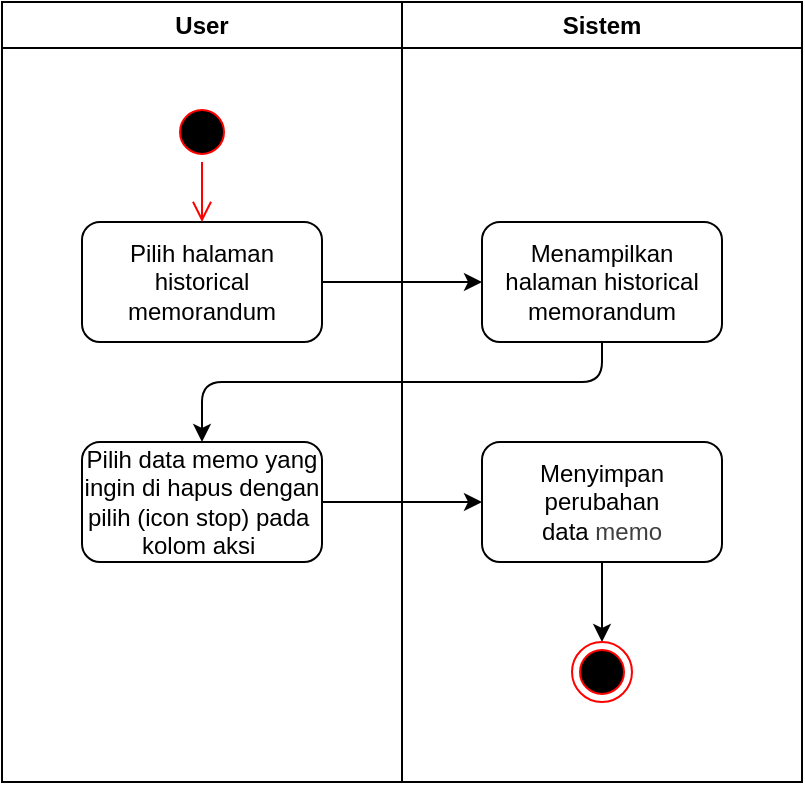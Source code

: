 <mxfile>
    <diagram id="sEzX6RisVmD270rAIiWp" name="Page-1">
        <mxGraphModel dx="1072" dy="444" grid="1" gridSize="10" guides="1" tooltips="1" connect="1" arrows="1" fold="1" page="1" pageScale="1" pageWidth="850" pageHeight="1100" math="0" shadow="0">
            <root>
                <mxCell id="0"/>
                <mxCell id="1" parent="0"/>
                <mxCell id="32" value="User" style="swimlane;whiteSpace=wrap;html=1;" parent="1" vertex="1">
                    <mxGeometry x="130" y="130" width="200" height="390" as="geometry"/>
                </mxCell>
                <mxCell id="33" value="" style="ellipse;html=1;shape=startState;fillColor=#000000;strokeColor=#ff0000;" parent="32" vertex="1">
                    <mxGeometry x="85" y="50" width="30" height="30" as="geometry"/>
                </mxCell>
                <mxCell id="34" value="Pilih halaman historical memorandum" style="rounded=1;whiteSpace=wrap;html=1;" parent="32" vertex="1">
                    <mxGeometry x="40" y="110" width="120" height="60" as="geometry"/>
                </mxCell>
                <mxCell id="35" value="" style="edgeStyle=orthogonalEdgeStyle;html=1;verticalAlign=bottom;endArrow=open;endSize=8;strokeColor=#ff0000;entryX=0.5;entryY=0;entryDx=0;entryDy=0;" parent="32" source="33" target="34" edge="1">
                    <mxGeometry relative="1" as="geometry">
                        <mxPoint x="100" y="110" as="targetPoint"/>
                    </mxGeometry>
                </mxCell>
                <mxCell id="37" value="&lt;span style=&quot;color: rgb(0, 0, 0);&quot;&gt;Pilih data memo yang ingin di hapus dengan pilih (icon stop) pada&amp;nbsp; kolom aksi&amp;nbsp;&lt;/span&gt;" style="rounded=1;whiteSpace=wrap;html=1;" parent="32" vertex="1">
                    <mxGeometry x="40" y="220" width="120" height="60" as="geometry"/>
                </mxCell>
                <mxCell id="38" value="Sistem" style="swimlane;whiteSpace=wrap;html=1;" parent="1" vertex="1">
                    <mxGeometry x="330" y="130" width="200" height="390" as="geometry"/>
                </mxCell>
                <mxCell id="39" value="Menampilkan halaman historical memorandum" style="rounded=1;whiteSpace=wrap;html=1;" parent="38" vertex="1">
                    <mxGeometry x="40" y="110" width="120" height="60" as="geometry"/>
                </mxCell>
                <mxCell id="41" value="Menyimpan perubahan data&amp;nbsp;&lt;span style=&quot;color: rgb(63, 63, 63);&quot;&gt;memo&lt;/span&gt;" style="rounded=1;whiteSpace=wrap;html=1;" parent="38" vertex="1">
                    <mxGeometry x="40" y="220" width="120" height="60" as="geometry"/>
                </mxCell>
                <mxCell id="42" value="" style="edgeStyle=none;html=1;exitX=0.5;exitY=1;exitDx=0;exitDy=0;entryX=0.5;entryY=0;entryDx=0;entryDy=0;" parent="38" source="41" target="43" edge="1">
                    <mxGeometry relative="1" as="geometry">
                        <mxPoint x="99.8" y="390" as="sourcePoint"/>
                        <mxPoint x="99.8" y="420" as="targetPoint"/>
                    </mxGeometry>
                </mxCell>
                <mxCell id="43" value="" style="ellipse;html=1;shape=endState;fillColor=#000000;strokeColor=#ff0000;" parent="38" vertex="1">
                    <mxGeometry x="85" y="320" width="30" height="30" as="geometry"/>
                </mxCell>
                <mxCell id="44" value="" style="edgeStyle=none;html=1;" parent="1" source="34" target="39" edge="1">
                    <mxGeometry relative="1" as="geometry"/>
                </mxCell>
                <mxCell id="45" value="" style="edgeStyle=none;html=1;entryX=0.5;entryY=0;entryDx=0;entryDy=0;exitX=0.5;exitY=1;exitDx=0;exitDy=0;" parent="1" source="39" target="37" edge="1">
                    <mxGeometry relative="1" as="geometry">
                        <Array as="points">
                            <mxPoint x="430" y="320"/>
                            <mxPoint x="230" y="320"/>
                        </Array>
                        <mxPoint x="230" y="340" as="targetPoint"/>
                    </mxGeometry>
                </mxCell>
                <mxCell id="48" value="" style="edgeStyle=none;html=1;" parent="1" source="37" target="41" edge="1">
                    <mxGeometry relative="1" as="geometry"/>
                </mxCell>
            </root>
        </mxGraphModel>
    </diagram>
</mxfile>